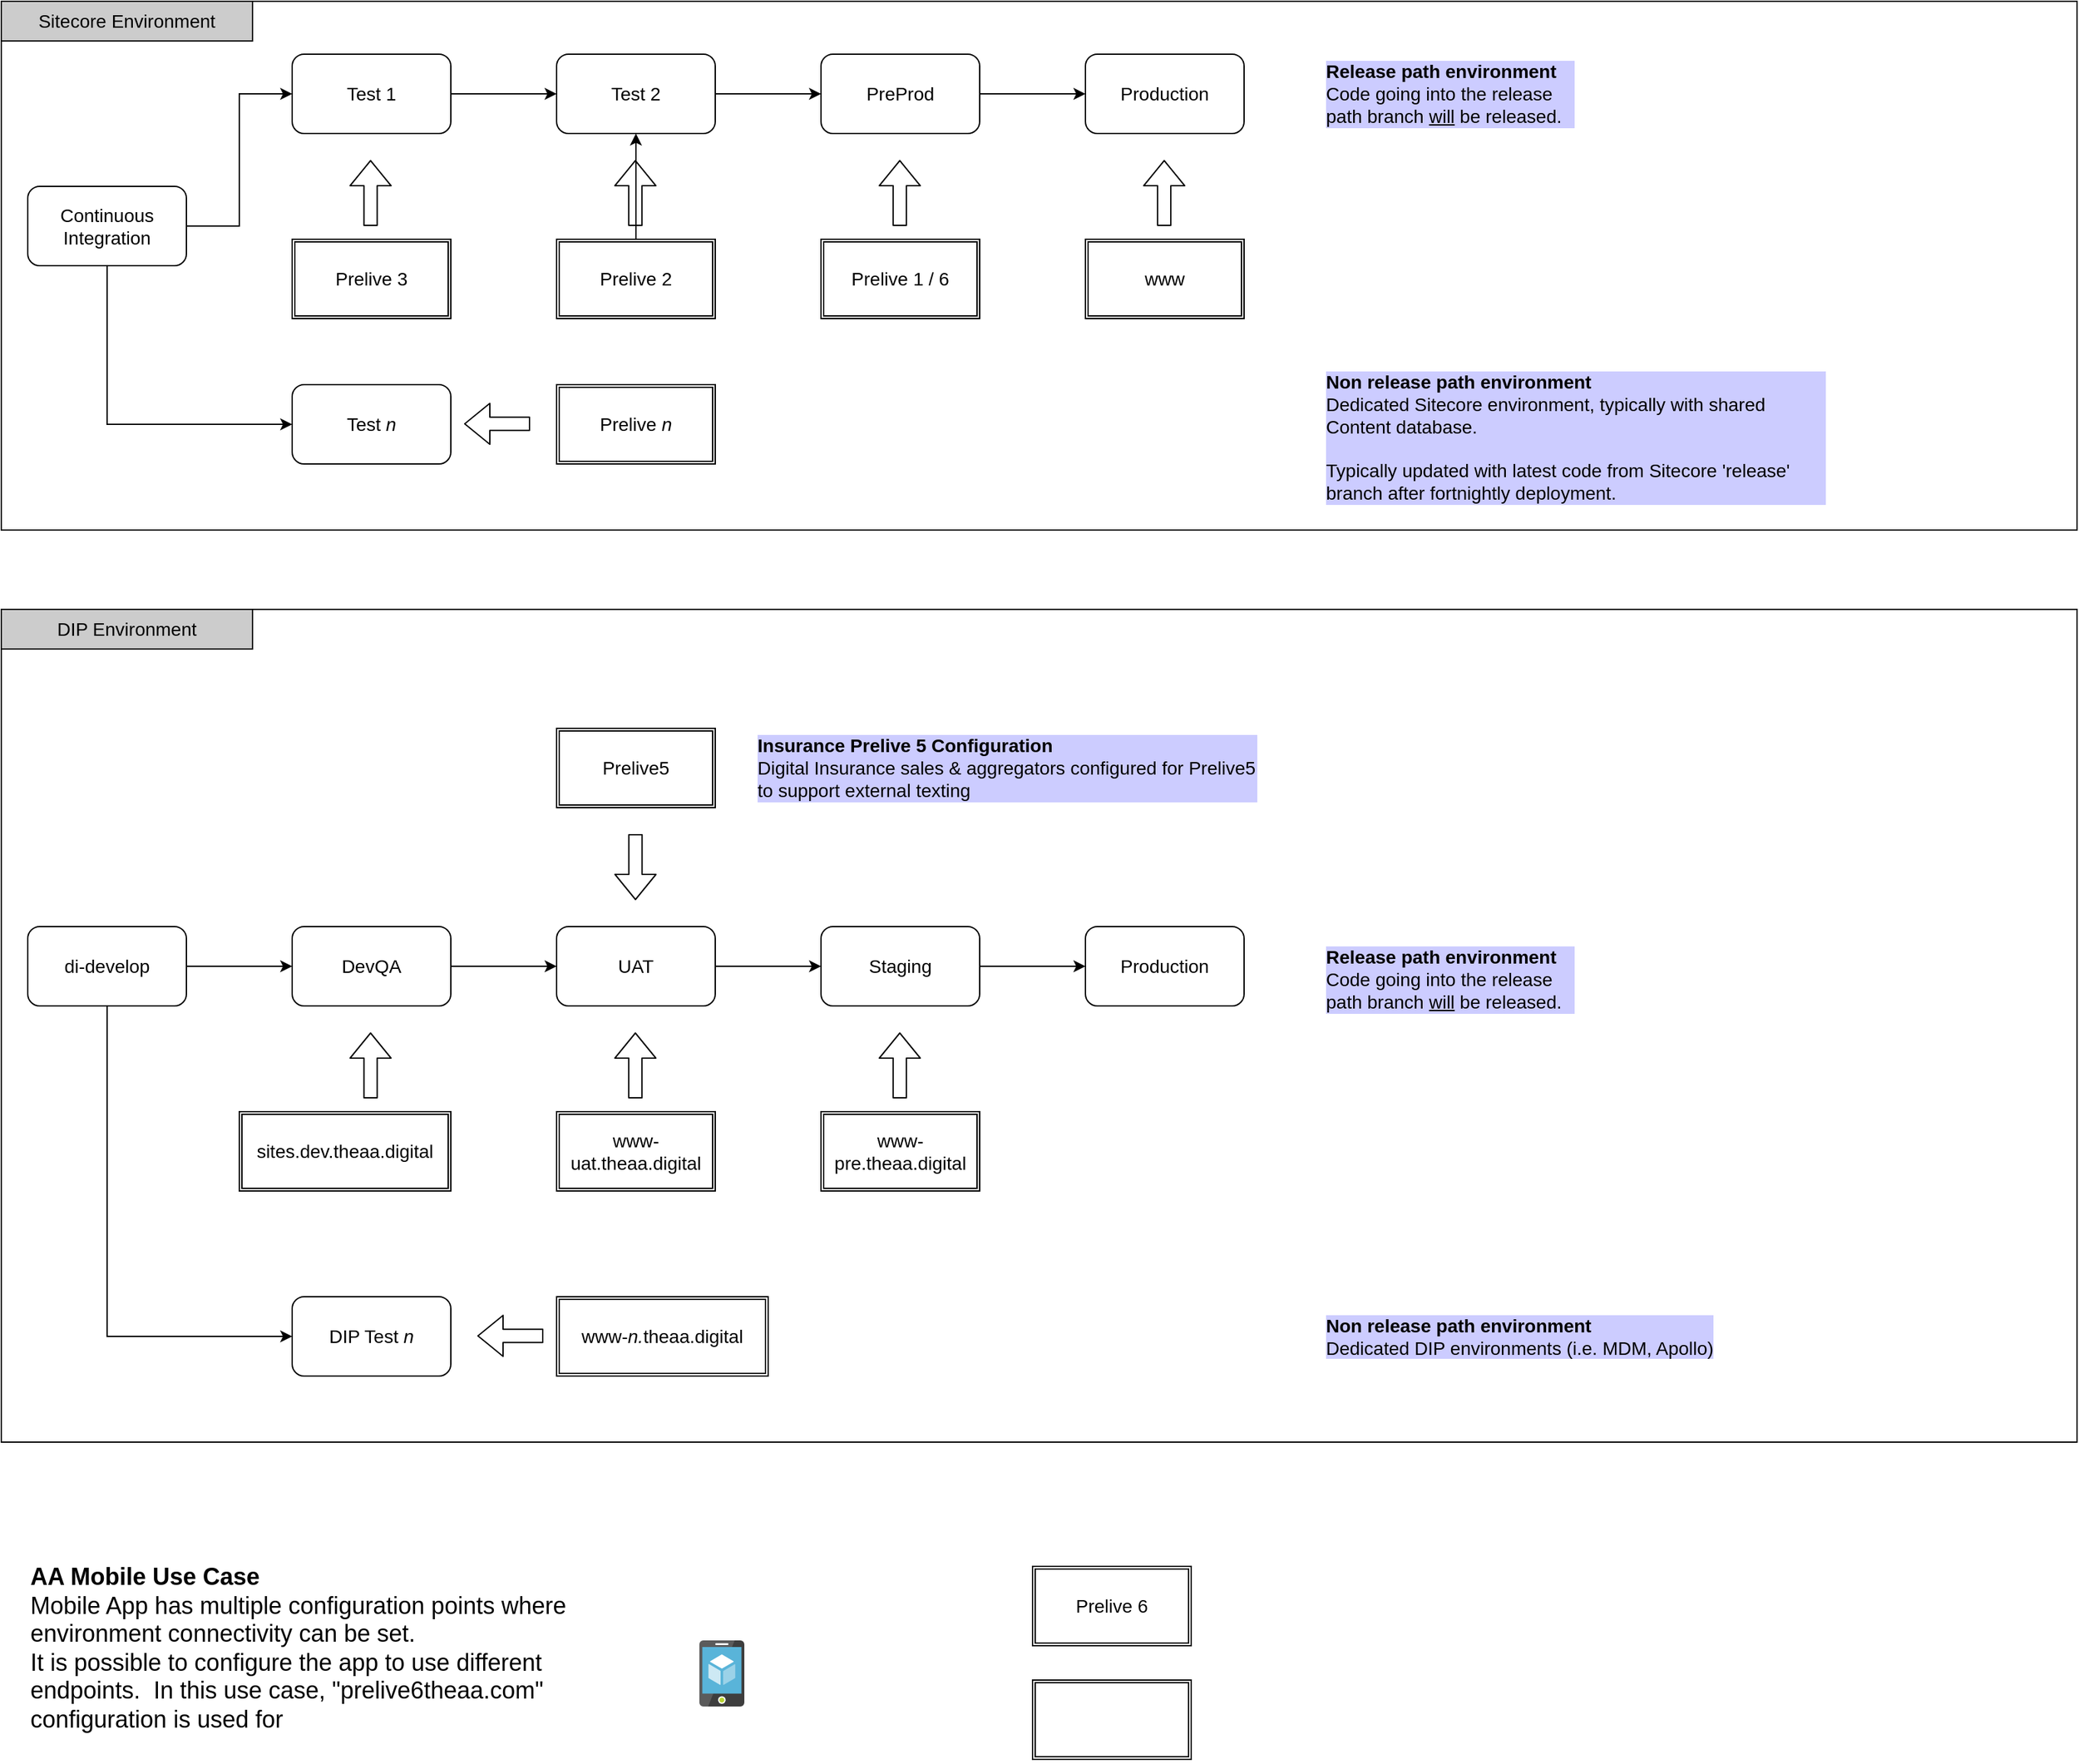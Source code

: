 <mxfile version="14.0.1" type="github">
  <diagram id="w4rcHG7nrkcWx53ks9_f" name="Page-1">
    <mxGraphModel dx="1221" dy="1461" grid="1" gridSize="10" guides="1" tooltips="1" connect="1" arrows="1" fold="1" page="1" pageScale="1" pageWidth="1169" pageHeight="827" math="0" shadow="0">
      <root>
        <mxCell id="0" />
        <mxCell id="1" parent="0" />
        <mxCell id="VMuwkLuU07V1-MAFjMq8-37" value="" style="rounded=0;whiteSpace=wrap;html=1;fontSize=14;fillColor=none;" vertex="1" parent="1">
          <mxGeometry x="40" y="-340" width="1570" height="630" as="geometry" />
        </mxCell>
        <mxCell id="VMuwkLuU07V1-MAFjMq8-11" value="" style="rounded=0;whiteSpace=wrap;html=1;fillColor=none;fontSize=14;" vertex="1" parent="1">
          <mxGeometry x="40" y="-800" width="1570" height="400" as="geometry" />
        </mxCell>
        <mxCell id="N1h0rAv2q1dxo_BZ0Bss-23" value="Sitecore Environment" style="rounded=0;whiteSpace=wrap;html=1;fontSize=14;fillColor=#CCCCCC;align=center;" parent="1" vertex="1">
          <mxGeometry x="40" y="-800" width="190" height="30" as="geometry" />
        </mxCell>
        <mxCell id="N1h0rAv2q1dxo_BZ0Bss-31" style="edgeStyle=orthogonalEdgeStyle;rounded=0;orthogonalLoop=1;jettySize=auto;html=1;fontSize=14;" parent="1" source="N1h0rAv2q1dxo_BZ0Bss-26" target="N1h0rAv2q1dxo_BZ0Bss-28" edge="1">
          <mxGeometry relative="1" as="geometry" />
        </mxCell>
        <mxCell id="N1h0rAv2q1dxo_BZ0Bss-26" value="Test 1" style="rounded=1;whiteSpace=wrap;html=1;fontSize=14;fillColor=none;" parent="1" vertex="1">
          <mxGeometry x="260" y="-760" width="120" height="60" as="geometry" />
        </mxCell>
        <mxCell id="N1h0rAv2q1dxo_BZ0Bss-33" style="edgeStyle=orthogonalEdgeStyle;rounded=0;orthogonalLoop=1;jettySize=auto;html=1;fontSize=14;" parent="1" source="N1h0rAv2q1dxo_BZ0Bss-27" target="N1h0rAv2q1dxo_BZ0Bss-29" edge="1">
          <mxGeometry relative="1" as="geometry" />
        </mxCell>
        <mxCell id="N1h0rAv2q1dxo_BZ0Bss-27" value="PreProd" style="rounded=1;whiteSpace=wrap;html=1;fontSize=14;fillColor=none;" parent="1" vertex="1">
          <mxGeometry x="660" y="-760" width="120" height="60" as="geometry" />
        </mxCell>
        <mxCell id="N1h0rAv2q1dxo_BZ0Bss-32" style="edgeStyle=orthogonalEdgeStyle;rounded=0;orthogonalLoop=1;jettySize=auto;html=1;fontSize=14;" parent="1" source="N1h0rAv2q1dxo_BZ0Bss-28" target="N1h0rAv2q1dxo_BZ0Bss-27" edge="1">
          <mxGeometry relative="1" as="geometry" />
        </mxCell>
        <mxCell id="N1h0rAv2q1dxo_BZ0Bss-28" value="Test 2" style="rounded=1;whiteSpace=wrap;html=1;fontSize=14;fillColor=none;" parent="1" vertex="1">
          <mxGeometry x="460" y="-760" width="120" height="60" as="geometry" />
        </mxCell>
        <mxCell id="N1h0rAv2q1dxo_BZ0Bss-29" value="Production" style="rounded=1;whiteSpace=wrap;html=1;fontSize=14;fillColor=none;" parent="1" vertex="1">
          <mxGeometry x="860" y="-760" width="120" height="60" as="geometry" />
        </mxCell>
        <mxCell id="N1h0rAv2q1dxo_BZ0Bss-35" style="edgeStyle=orthogonalEdgeStyle;rounded=0;orthogonalLoop=1;jettySize=auto;html=1;fontSize=14;" parent="1" source="N1h0rAv2q1dxo_BZ0Bss-36" target="N1h0rAv2q1dxo_BZ0Bss-40" edge="1">
          <mxGeometry relative="1" as="geometry" />
        </mxCell>
        <mxCell id="N1h0rAv2q1dxo_BZ0Bss-36" value="DevQA" style="rounded=1;whiteSpace=wrap;html=1;fontSize=14;fillColor=none;" parent="1" vertex="1">
          <mxGeometry x="260" y="-100" width="120" height="60" as="geometry" />
        </mxCell>
        <mxCell id="N1h0rAv2q1dxo_BZ0Bss-37" style="edgeStyle=orthogonalEdgeStyle;rounded=0;orthogonalLoop=1;jettySize=auto;html=1;fontSize=14;" parent="1" source="N1h0rAv2q1dxo_BZ0Bss-38" target="N1h0rAv2q1dxo_BZ0Bss-41" edge="1">
          <mxGeometry relative="1" as="geometry" />
        </mxCell>
        <mxCell id="N1h0rAv2q1dxo_BZ0Bss-38" value="Staging" style="rounded=1;whiteSpace=wrap;html=1;fontSize=14;fillColor=none;" parent="1" vertex="1">
          <mxGeometry x="660" y="-100" width="120" height="60" as="geometry" />
        </mxCell>
        <mxCell id="N1h0rAv2q1dxo_BZ0Bss-39" style="edgeStyle=orthogonalEdgeStyle;rounded=0;orthogonalLoop=1;jettySize=auto;html=1;fontSize=14;" parent="1" source="N1h0rAv2q1dxo_BZ0Bss-40" target="N1h0rAv2q1dxo_BZ0Bss-38" edge="1">
          <mxGeometry relative="1" as="geometry" />
        </mxCell>
        <mxCell id="N1h0rAv2q1dxo_BZ0Bss-40" value="UAT" style="rounded=1;whiteSpace=wrap;html=1;fontSize=14;fillColor=none;" parent="1" vertex="1">
          <mxGeometry x="460" y="-100" width="120" height="60" as="geometry" />
        </mxCell>
        <mxCell id="N1h0rAv2q1dxo_BZ0Bss-41" value="Production" style="rounded=1;whiteSpace=wrap;html=1;fontSize=14;fillColor=none;" parent="1" vertex="1">
          <mxGeometry x="860" y="-100" width="120" height="60" as="geometry" />
        </mxCell>
        <mxCell id="N1h0rAv2q1dxo_BZ0Bss-42" value="Prelive 3" style="shape=ext;double=1;rounded=0;whiteSpace=wrap;html=1;fillColor=none;fontSize=14;" parent="1" vertex="1">
          <mxGeometry x="260" y="-620" width="120" height="60" as="geometry" />
        </mxCell>
        <mxCell id="VMuwkLuU07V1-MAFjMq8-50" value="" style="edgeStyle=orthogonalEdgeStyle;rounded=0;orthogonalLoop=1;jettySize=auto;html=1;fontSize=14;" edge="1" parent="1" source="N1h0rAv2q1dxo_BZ0Bss-45" target="N1h0rAv2q1dxo_BZ0Bss-28">
          <mxGeometry relative="1" as="geometry" />
        </mxCell>
        <mxCell id="N1h0rAv2q1dxo_BZ0Bss-45" value="Prelive 2" style="shape=ext;double=1;rounded=0;whiteSpace=wrap;html=1;fillColor=none;fontSize=14;" parent="1" vertex="1">
          <mxGeometry x="460" y="-620" width="120" height="60" as="geometry" />
        </mxCell>
        <mxCell id="N1h0rAv2q1dxo_BZ0Bss-46" value="Prelive 1 / 6" style="shape=ext;double=1;rounded=0;whiteSpace=wrap;html=1;fillColor=none;fontSize=14;" parent="1" vertex="1">
          <mxGeometry x="660" y="-620" width="120" height="60" as="geometry" />
        </mxCell>
        <mxCell id="N1h0rAv2q1dxo_BZ0Bss-47" value="www" style="shape=ext;double=1;rounded=0;whiteSpace=wrap;html=1;fillColor=none;fontSize=14;" parent="1" vertex="1">
          <mxGeometry x="860" y="-620" width="120" height="60" as="geometry" />
        </mxCell>
        <mxCell id="N1h0rAv2q1dxo_BZ0Bss-49" value="" style="shape=flexArrow;endArrow=classic;html=1;fontSize=14;" parent="1" edge="1">
          <mxGeometry width="50" height="50" relative="1" as="geometry">
            <mxPoint x="319.29" y="-630" as="sourcePoint" />
            <mxPoint x="319.29" y="-680" as="targetPoint" />
          </mxGeometry>
        </mxCell>
        <mxCell id="N1h0rAv2q1dxo_BZ0Bss-50" value="" style="shape=flexArrow;endArrow=classic;html=1;fontSize=14;" parent="1" edge="1">
          <mxGeometry width="50" height="50" relative="1" as="geometry">
            <mxPoint x="719.58" y="-630" as="sourcePoint" />
            <mxPoint x="719.58" y="-680" as="targetPoint" />
          </mxGeometry>
        </mxCell>
        <mxCell id="N1h0rAv2q1dxo_BZ0Bss-51" value="" style="shape=flexArrow;endArrow=classic;html=1;fontSize=14;" parent="1" edge="1">
          <mxGeometry width="50" height="50" relative="1" as="geometry">
            <mxPoint x="519.58" y="-630" as="sourcePoint" />
            <mxPoint x="519.58" y="-680" as="targetPoint" />
          </mxGeometry>
        </mxCell>
        <mxCell id="N1h0rAv2q1dxo_BZ0Bss-52" value="" style="shape=flexArrow;endArrow=classic;html=1;fontSize=14;" parent="1" edge="1">
          <mxGeometry width="50" height="50" relative="1" as="geometry">
            <mxPoint x="919.58" y="-630" as="sourcePoint" />
            <mxPoint x="919.58" y="-680" as="targetPoint" />
          </mxGeometry>
        </mxCell>
        <mxCell id="VMuwkLuU07V1-MAFjMq8-1" value="sites.dev.theaa.digital" style="shape=ext;double=1;rounded=0;whiteSpace=wrap;html=1;fillColor=none;fontSize=14;" vertex="1" parent="1">
          <mxGeometry x="220" y="40" width="160" height="60" as="geometry" />
        </mxCell>
        <mxCell id="VMuwkLuU07V1-MAFjMq8-2" value="www-uat.theaa.digital" style="shape=ext;double=1;rounded=0;whiteSpace=wrap;html=1;fillColor=none;fontSize=14;" vertex="1" parent="1">
          <mxGeometry x="460" y="40" width="120" height="60" as="geometry" />
        </mxCell>
        <mxCell id="VMuwkLuU07V1-MAFjMq8-3" value="www-pre.theaa.digital" style="shape=ext;double=1;rounded=0;whiteSpace=wrap;html=1;fillColor=none;fontSize=14;" vertex="1" parent="1">
          <mxGeometry x="660" y="40" width="120" height="60" as="geometry" />
        </mxCell>
        <mxCell id="VMuwkLuU07V1-MAFjMq8-5" value="" style="shape=flexArrow;endArrow=classic;html=1;fontSize=14;" edge="1" parent="1">
          <mxGeometry width="50" height="50" relative="1" as="geometry">
            <mxPoint x="319.29" y="30" as="sourcePoint" />
            <mxPoint x="319.29" y="-20" as="targetPoint" />
          </mxGeometry>
        </mxCell>
        <mxCell id="VMuwkLuU07V1-MAFjMq8-6" value="" style="shape=flexArrow;endArrow=classic;html=1;fontSize=14;" edge="1" parent="1">
          <mxGeometry width="50" height="50" relative="1" as="geometry">
            <mxPoint x="719.58" y="30" as="sourcePoint" />
            <mxPoint x="719.58" y="-20" as="targetPoint" />
          </mxGeometry>
        </mxCell>
        <mxCell id="VMuwkLuU07V1-MAFjMq8-7" value="" style="shape=flexArrow;endArrow=classic;html=1;fontSize=14;" edge="1" parent="1">
          <mxGeometry width="50" height="50" relative="1" as="geometry">
            <mxPoint x="519.58" y="30" as="sourcePoint" />
            <mxPoint x="519.58" y="-20" as="targetPoint" />
          </mxGeometry>
        </mxCell>
        <mxCell id="VMuwkLuU07V1-MAFjMq8-12" style="edgeStyle=orthogonalEdgeStyle;rounded=0;orthogonalLoop=1;jettySize=auto;html=1;entryX=0;entryY=0.5;entryDx=0;entryDy=0;fontSize=14;" edge="1" parent="1" source="VMuwkLuU07V1-MAFjMq8-10" target="N1h0rAv2q1dxo_BZ0Bss-26">
          <mxGeometry relative="1" as="geometry" />
        </mxCell>
        <mxCell id="VMuwkLuU07V1-MAFjMq8-14" style="edgeStyle=orthogonalEdgeStyle;rounded=0;orthogonalLoop=1;jettySize=auto;html=1;exitX=0.5;exitY=1;exitDx=0;exitDy=0;entryX=0;entryY=0.5;entryDx=0;entryDy=0;fontSize=14;" edge="1" parent="1" source="VMuwkLuU07V1-MAFjMq8-10" target="VMuwkLuU07V1-MAFjMq8-13">
          <mxGeometry relative="1" as="geometry" />
        </mxCell>
        <mxCell id="VMuwkLuU07V1-MAFjMq8-10" value="Continuous Integration" style="rounded=1;whiteSpace=wrap;html=1;fontSize=14;fillColor=none;" vertex="1" parent="1">
          <mxGeometry x="60" y="-660" width="120" height="60" as="geometry" />
        </mxCell>
        <mxCell id="VMuwkLuU07V1-MAFjMq8-13" value="Test &lt;i&gt;n&lt;/i&gt;" style="rounded=1;whiteSpace=wrap;html=1;fontSize=14;fillColor=none;" vertex="1" parent="1">
          <mxGeometry x="260" y="-510" width="120" height="60" as="geometry" />
        </mxCell>
        <mxCell id="VMuwkLuU07V1-MAFjMq8-15" value="Prelive &lt;i&gt;n&lt;/i&gt;" style="shape=ext;double=1;rounded=0;whiteSpace=wrap;html=1;fillColor=none;fontSize=14;" vertex="1" parent="1">
          <mxGeometry x="460" y="-510" width="120" height="60" as="geometry" />
        </mxCell>
        <mxCell id="VMuwkLuU07V1-MAFjMq8-35" value="&lt;b&gt;Non release path environment&lt;/b&gt;&lt;br&gt;Dedicated Sitecore environment, typically with shared Content database.&lt;br&gt;&lt;br&gt;Typically updated with latest code from Sitecore &#39;release&#39; branch after fortnightly deployment." style="text;html=1;strokeColor=none;fillColor=none;align=left;verticalAlign=middle;whiteSpace=wrap;rounded=0;fontSize=14;labelBackgroundColor=#CCCCFF;" vertex="1" parent="1">
          <mxGeometry x="1040" y="-500" width="380" height="60" as="geometry" />
        </mxCell>
        <mxCell id="VMuwkLuU07V1-MAFjMq8-36" value="&lt;b&gt;Release path environment&lt;/b&gt;&lt;br&gt;Code going into the release path branch &lt;u&gt;will&lt;/u&gt;&amp;nbsp;be released." style="text;html=1;strokeColor=none;fillColor=none;align=left;verticalAlign=middle;whiteSpace=wrap;rounded=0;fontSize=14;labelBackgroundColor=#CCCCFF;" vertex="1" parent="1">
          <mxGeometry x="1040" y="-760" width="190" height="60" as="geometry" />
        </mxCell>
        <mxCell id="VMuwkLuU07V1-MAFjMq8-38" value="DIP Environment" style="rounded=0;whiteSpace=wrap;html=1;fontSize=14;fillColor=#CCCCCC;align=center;container=1;" vertex="1" parent="1">
          <mxGeometry x="40" y="-340" width="190" height="30" as="geometry" />
        </mxCell>
        <mxCell id="VMuwkLuU07V1-MAFjMq8-39" value="Prelive5" style="shape=ext;double=1;rounded=0;whiteSpace=wrap;html=1;fillColor=none;fontSize=14;" vertex="1" parent="1">
          <mxGeometry x="460" y="-250" width="120" height="60" as="geometry" />
        </mxCell>
        <mxCell id="VMuwkLuU07V1-MAFjMq8-40" value="" style="shape=flexArrow;endArrow=classic;html=1;fontSize=14;" edge="1" parent="1">
          <mxGeometry width="50" height="50" relative="1" as="geometry">
            <mxPoint x="519.66" y="-170" as="sourcePoint" />
            <mxPoint x="519.66" y="-120" as="targetPoint" />
          </mxGeometry>
        </mxCell>
        <mxCell id="VMuwkLuU07V1-MAFjMq8-41" value="&lt;b&gt;Insurance Prelive 5 Configuration&lt;/b&gt;&lt;br&gt;Digital Insurance sales &amp;amp; aggregators configured for Prelive5 to support external texting" style="text;html=1;strokeColor=none;fillColor=none;align=left;verticalAlign=middle;whiteSpace=wrap;rounded=0;fontSize=14;labelBackgroundColor=#CCCCFF;" vertex="1" parent="1">
          <mxGeometry x="610" y="-250" width="380" height="60" as="geometry" />
        </mxCell>
        <mxCell id="VMuwkLuU07V1-MAFjMq8-42" value="&lt;b&gt;Release path environment&lt;/b&gt;&lt;br&gt;Code going into the release path branch &lt;u&gt;will&lt;/u&gt;&amp;nbsp;be released." style="text;html=1;strokeColor=none;fillColor=none;align=left;verticalAlign=middle;whiteSpace=wrap;rounded=0;fontSize=14;labelBackgroundColor=#CCCCFF;" vertex="1" parent="1">
          <mxGeometry x="1040" y="-90" width="190" height="60" as="geometry" />
        </mxCell>
        <mxCell id="VMuwkLuU07V1-MAFjMq8-44" style="edgeStyle=orthogonalEdgeStyle;rounded=0;orthogonalLoop=1;jettySize=auto;html=1;fontSize=14;" edge="1" parent="1" source="VMuwkLuU07V1-MAFjMq8-43" target="N1h0rAv2q1dxo_BZ0Bss-36">
          <mxGeometry relative="1" as="geometry" />
        </mxCell>
        <mxCell id="VMuwkLuU07V1-MAFjMq8-47" style="edgeStyle=orthogonalEdgeStyle;rounded=0;orthogonalLoop=1;jettySize=auto;html=1;entryX=0;entryY=0.5;entryDx=0;entryDy=0;fontSize=14;" edge="1" parent="1" source="VMuwkLuU07V1-MAFjMq8-43" target="VMuwkLuU07V1-MAFjMq8-45">
          <mxGeometry relative="1" as="geometry">
            <Array as="points">
              <mxPoint x="120" y="210" />
            </Array>
          </mxGeometry>
        </mxCell>
        <mxCell id="VMuwkLuU07V1-MAFjMq8-43" value="di-develop" style="rounded=1;whiteSpace=wrap;html=1;fontSize=14;fillColor=none;" vertex="1" parent="1">
          <mxGeometry x="60" y="-100" width="120" height="60" as="geometry" />
        </mxCell>
        <mxCell id="VMuwkLuU07V1-MAFjMq8-45" value="DIP Test &lt;i&gt;n&lt;/i&gt;" style="rounded=1;whiteSpace=wrap;html=1;fontSize=14;fillColor=none;" vertex="1" parent="1">
          <mxGeometry x="260" y="180" width="120" height="60" as="geometry" />
        </mxCell>
        <mxCell id="VMuwkLuU07V1-MAFjMq8-49" value="www-&lt;i&gt;n.&lt;/i&gt;theaa.digital" style="shape=ext;double=1;rounded=0;whiteSpace=wrap;html=1;fillColor=none;fontSize=14;" vertex="1" parent="1">
          <mxGeometry x="460" y="180" width="160" height="60" as="geometry" />
        </mxCell>
        <mxCell id="VMuwkLuU07V1-MAFjMq8-53" value="" style="shape=flexArrow;endArrow=classic;html=1;fontSize=14;" edge="1" parent="1">
          <mxGeometry width="50" height="50" relative="1" as="geometry">
            <mxPoint x="450" y="209.58" as="sourcePoint" />
            <mxPoint x="400" y="209.58" as="targetPoint" />
          </mxGeometry>
        </mxCell>
        <mxCell id="VMuwkLuU07V1-MAFjMq8-54" value="" style="shape=flexArrow;endArrow=classic;html=1;fontSize=14;" edge="1" parent="1">
          <mxGeometry width="50" height="50" relative="1" as="geometry">
            <mxPoint x="440" y="-480.34" as="sourcePoint" />
            <mxPoint x="390" y="-480.34" as="targetPoint" />
          </mxGeometry>
        </mxCell>
        <mxCell id="VMuwkLuU07V1-MAFjMq8-57" value="&lt;b&gt;Non release path environment&lt;/b&gt;&lt;br&gt;Dedicated DIP environments (i.e. MDM, Apollo)" style="text;html=1;strokeColor=none;fillColor=none;align=left;verticalAlign=middle;whiteSpace=wrap;rounded=0;fontSize=14;labelBackgroundColor=#CCCCFF;" vertex="1" parent="1">
          <mxGeometry x="1040" y="180" width="380" height="60" as="geometry" />
        </mxCell>
        <mxCell id="VMuwkLuU07V1-MAFjMq8-64" value="" style="aspect=fixed;html=1;points=[];align=center;image;fontSize=12;image=img/lib/mscae/App_Service_Mobile_App.svg;labelBackgroundColor=none;fillColor=none;" vertex="1" parent="1">
          <mxGeometry x="568" y="440" width="34" height="50" as="geometry" />
        </mxCell>
        <mxCell id="VMuwkLuU07V1-MAFjMq8-65" value="Prelive 6" style="shape=ext;double=1;rounded=0;whiteSpace=wrap;html=1;fillColor=none;fontSize=14;" vertex="1" parent="1">
          <mxGeometry x="820" y="384" width="120" height="60" as="geometry" />
        </mxCell>
        <mxCell id="VMuwkLuU07V1-MAFjMq8-66" value="" style="shape=ext;double=1;rounded=0;whiteSpace=wrap;html=1;fillColor=none;fontSize=14;" vertex="1" parent="1">
          <mxGeometry x="820" y="470" width="120" height="60" as="geometry" />
        </mxCell>
        <mxCell id="VMuwkLuU07V1-MAFjMq8-70" value="&lt;b&gt;AA Mobile Use Case&lt;br&gt;&lt;/b&gt;Mobile App has multiple configuration points where environment connectivity can be set.&amp;nbsp;&lt;br&gt;It is possible to configure the app to use different endpoints.&amp;nbsp; In this use case, &quot;prelive6theaa.com&quot; configuration is used for&amp;nbsp;&lt;br&gt;&lt;br&gt;" style="text;html=1;strokeColor=none;fillColor=none;align=left;verticalAlign=middle;whiteSpace=wrap;rounded=0;labelBackgroundColor=none;fontSize=18;" vertex="1" parent="1">
          <mxGeometry x="60" y="404" width="440" height="106" as="geometry" />
        </mxCell>
      </root>
    </mxGraphModel>
  </diagram>
</mxfile>
